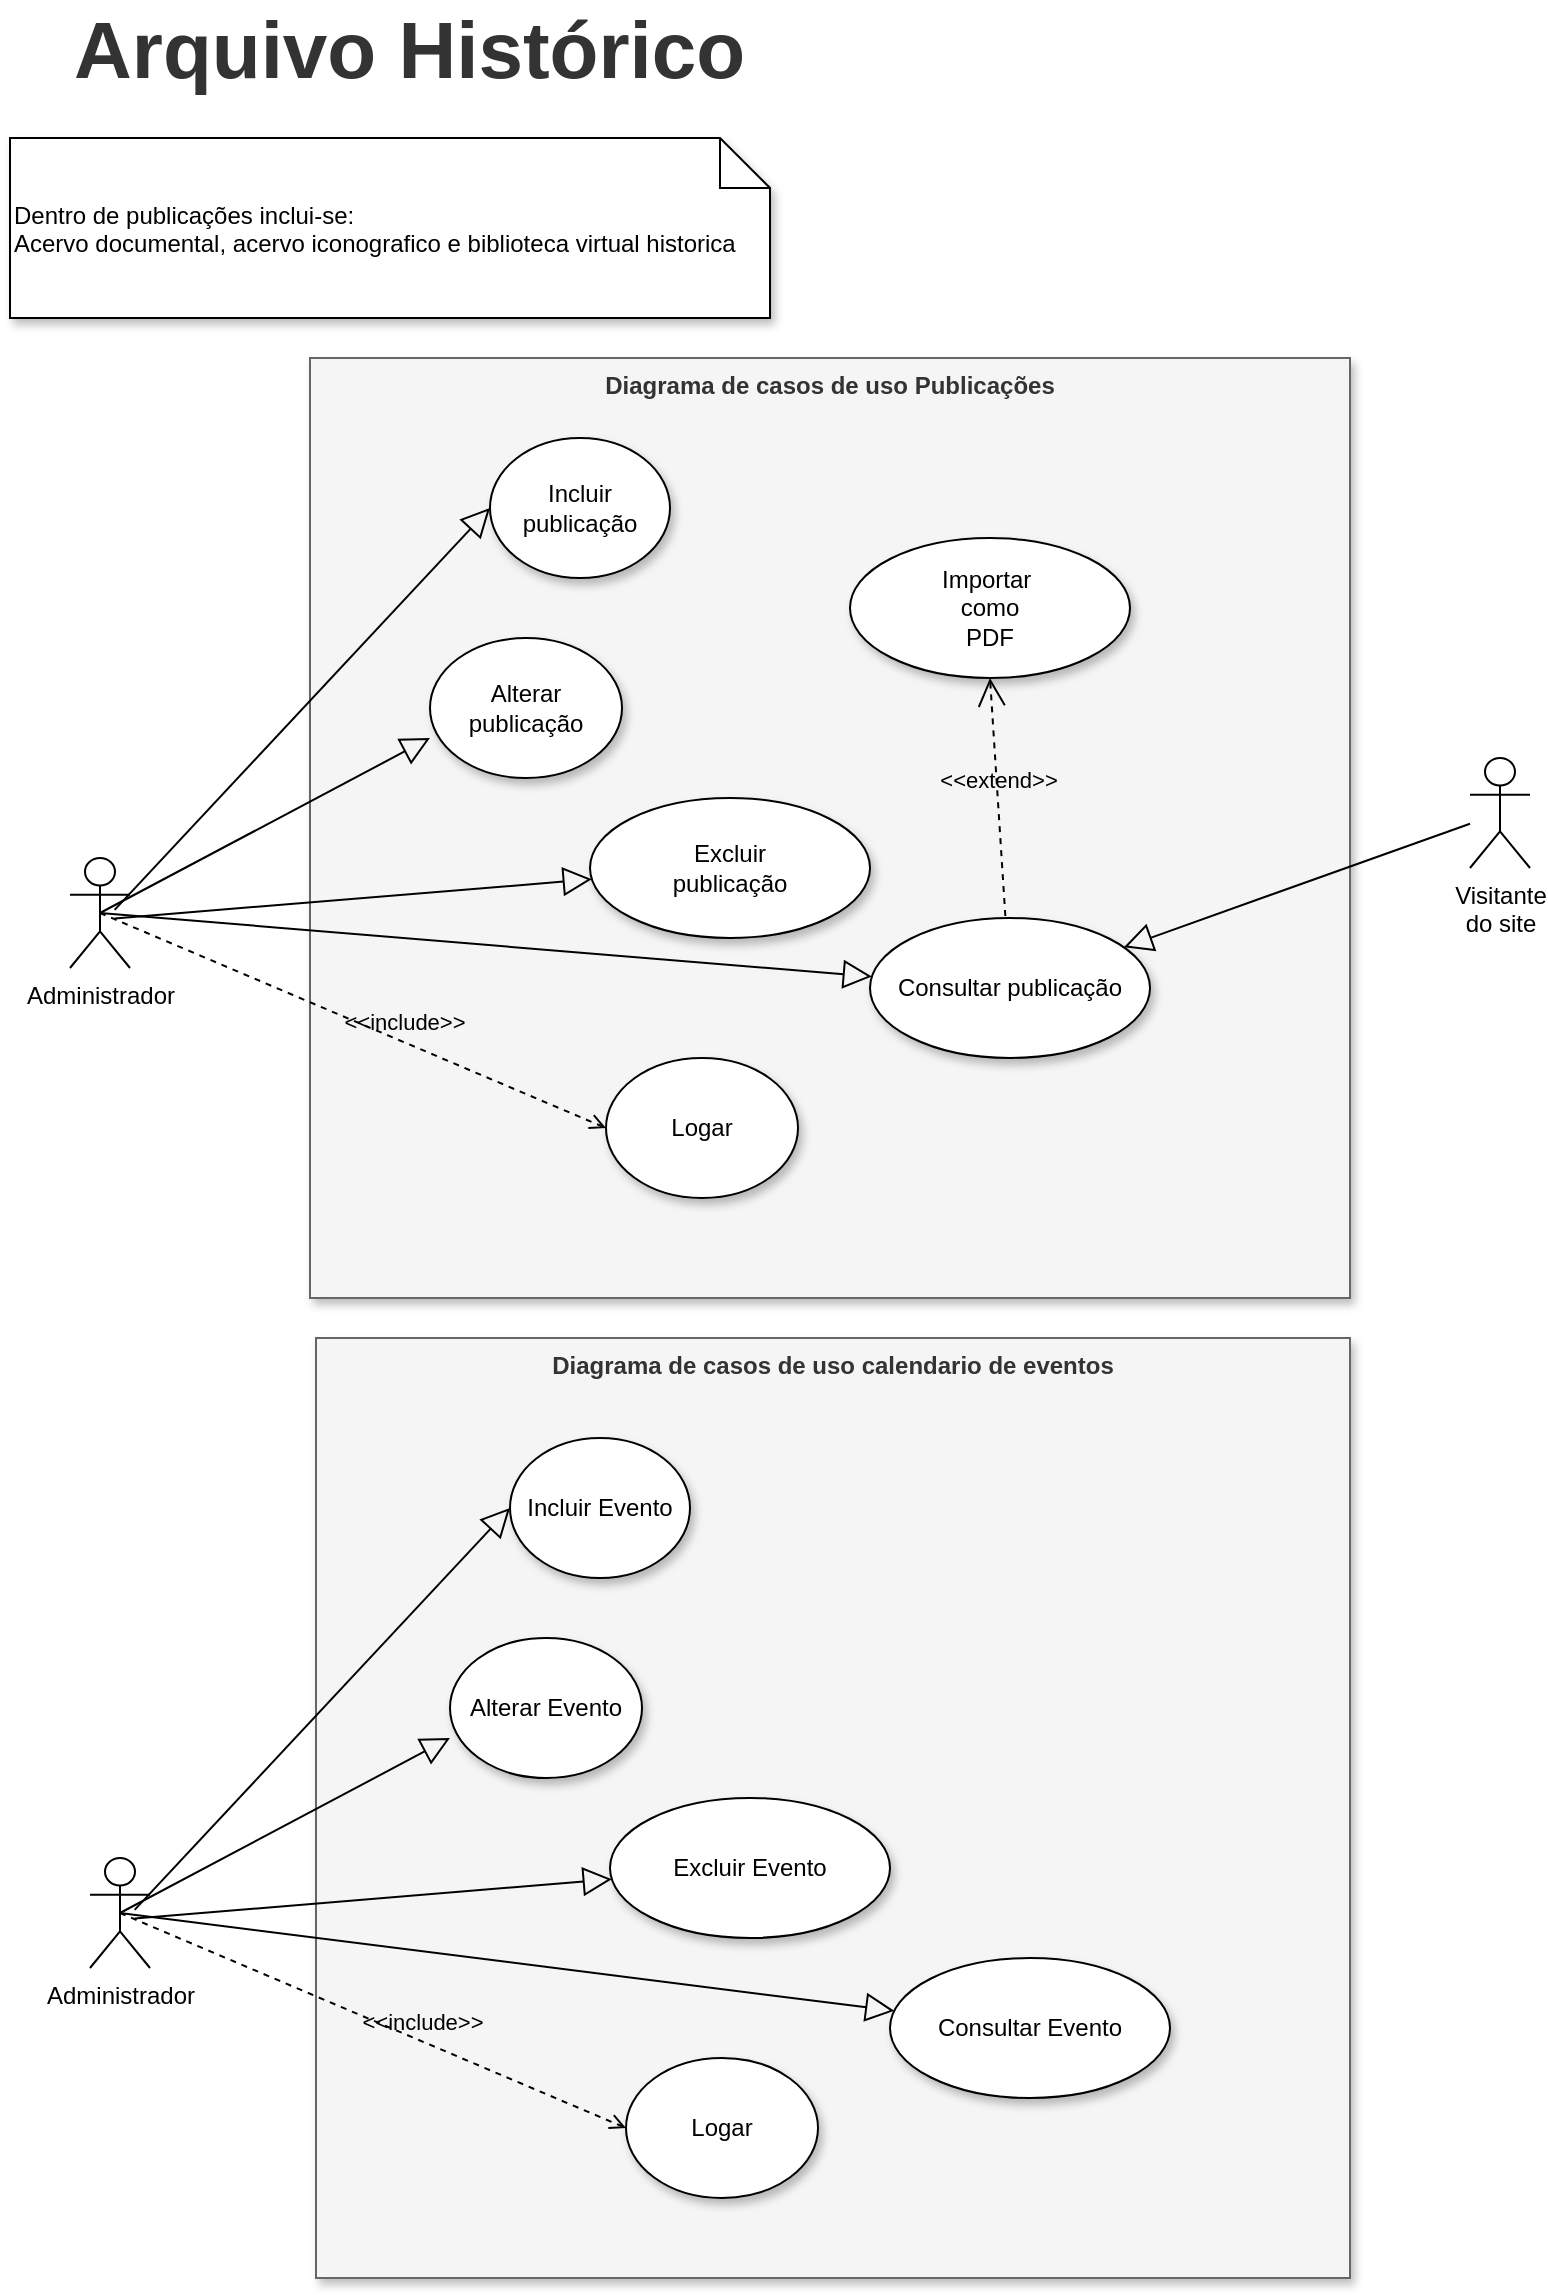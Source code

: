 <mxfile version="21.1.2" type="github">
  <diagram name="Página-1" id="rkHG6nmuOjkpt8-TUzvK">
    <mxGraphModel dx="1588" dy="954" grid="1" gridSize="10" guides="1" tooltips="1" connect="1" arrows="1" fold="1" page="1" pageScale="1" pageWidth="827" pageHeight="1169" math="0" shadow="0">
      <root>
        <mxCell id="0" />
        <mxCell id="1" parent="0" />
        <mxCell id="QimY8xbkl2on-bAjsN7t-3" value="&lt;strong style=&quot;color: rgb(51, 51, 51); font-family: Arial, Helvetica, sans-serif; background-color: rgb(255, 255, 255);&quot;&gt;&lt;font style=&quot;font-size: 40px;&quot;&gt;Arquivo Histórico&lt;/font&gt;&lt;/strong&gt;" style="text;html=1;strokeColor=none;fillColor=none;align=left;verticalAlign=middle;whiteSpace=wrap;rounded=0;fontSize=40;" parent="1" vertex="1">
          <mxGeometry x="40" y="30" width="470" height="30" as="geometry" />
        </mxCell>
        <mxCell id="IfJ1QCMbeDYxTQooLl67-13" value="Diagrama de casos de uso calendario de eventos" style="shape=rect;html=1;verticalAlign=top;fontStyle=1;whiteSpace=wrap;align=center;fillColor=#f5f5f5;fontColor=#333333;strokeColor=#666666;shadow=1;" parent="1" vertex="1">
          <mxGeometry x="163" y="690" width="517" height="470" as="geometry" />
        </mxCell>
        <mxCell id="IfJ1QCMbeDYxTQooLl67-19" value="Incluir Evento" style="ellipse;whiteSpace=wrap;html=1;shadow=1;" parent="1" vertex="1">
          <mxGeometry x="260" y="740" width="90" height="70" as="geometry" />
        </mxCell>
        <mxCell id="IfJ1QCMbeDYxTQooLl67-20" value="Administrador" style="shape=umlActor;html=1;verticalLabelPosition=bottom;verticalAlign=top;align=center;" parent="1" vertex="1">
          <mxGeometry x="50" y="950" width="30" height="55" as="geometry" />
        </mxCell>
        <mxCell id="IfJ1QCMbeDYxTQooLl67-21" value="" style="edgeStyle=none;html=1;endArrow=block;endFill=0;endSize=12;verticalAlign=bottom;rounded=0;entryX=0;entryY=0.5;entryDx=0;entryDy=0;exitX=0.744;exitY=0.472;exitDx=0;exitDy=0;exitPerimeter=0;" parent="1" source="IfJ1QCMbeDYxTQooLl67-20" target="IfJ1QCMbeDYxTQooLl67-19" edge="1">
          <mxGeometry width="160" relative="1" as="geometry">
            <mxPoint x="130" y="855" as="sourcePoint" />
            <mxPoint x="290" y="855" as="targetPoint" />
          </mxGeometry>
        </mxCell>
        <mxCell id="IfJ1QCMbeDYxTQooLl67-22" value="Alterar Evento" style="ellipse;whiteSpace=wrap;html=1;shadow=1;" parent="1" vertex="1">
          <mxGeometry x="230" y="840" width="96" height="70" as="geometry" />
        </mxCell>
        <mxCell id="IfJ1QCMbeDYxTQooLl67-23" value="Excluir Evento" style="ellipse;whiteSpace=wrap;html=1;shadow=1;" parent="1" vertex="1">
          <mxGeometry x="310" y="920" width="140" height="70" as="geometry" />
        </mxCell>
        <mxCell id="IfJ1QCMbeDYxTQooLl67-24" value="" style="edgeStyle=none;html=1;endArrow=block;endFill=0;endSize=12;verticalAlign=bottom;rounded=0;entryX=0;entryY=0.714;entryDx=0;entryDy=0;entryPerimeter=0;exitX=0.5;exitY=0.5;exitDx=0;exitDy=0;exitPerimeter=0;" parent="1" source="IfJ1QCMbeDYxTQooLl67-20" target="IfJ1QCMbeDYxTQooLl67-22" edge="1">
          <mxGeometry width="160" relative="1" as="geometry">
            <mxPoint x="140" y="934.5" as="sourcePoint" />
            <mxPoint x="300" y="934.5" as="targetPoint" />
          </mxGeometry>
        </mxCell>
        <mxCell id="IfJ1QCMbeDYxTQooLl67-25" value="" style="edgeStyle=none;html=1;endArrow=block;endFill=0;endSize=12;verticalAlign=bottom;rounded=0;exitX=0.744;exitY=0.55;exitDx=0;exitDy=0;exitPerimeter=0;" parent="1" source="IfJ1QCMbeDYxTQooLl67-20" target="IfJ1QCMbeDYxTQooLl67-23" edge="1">
          <mxGeometry width="160" relative="1" as="geometry">
            <mxPoint x="150" y="1004.5" as="sourcePoint" />
            <mxPoint x="370" y="965" as="targetPoint" />
          </mxGeometry>
        </mxCell>
        <mxCell id="IfJ1QCMbeDYxTQooLl67-27" value="Consultar Evento" style="ellipse;whiteSpace=wrap;html=1;shadow=1;" parent="1" vertex="1">
          <mxGeometry x="450" y="1000" width="140" height="70" as="geometry" />
        </mxCell>
        <mxCell id="IfJ1QCMbeDYxTQooLl67-28" value="" style="edgeStyle=none;html=1;endArrow=block;endFill=0;endSize=12;verticalAlign=bottom;rounded=0;exitX=0.5;exitY=0.5;exitDx=0;exitDy=0;exitPerimeter=0;" parent="1" source="IfJ1QCMbeDYxTQooLl67-20" target="IfJ1QCMbeDYxTQooLl67-27" edge="1">
          <mxGeometry width="160" relative="1" as="geometry">
            <mxPoint x="90" y="945" as="sourcePoint" />
            <mxPoint x="410" y="960" as="targetPoint" />
          </mxGeometry>
        </mxCell>
        <mxCell id="IfJ1QCMbeDYxTQooLl67-29" value="Logar" style="ellipse;whiteSpace=wrap;html=1;shadow=1;" parent="1" vertex="1">
          <mxGeometry x="318" y="1050" width="96" height="70" as="geometry" />
        </mxCell>
        <mxCell id="IfJ1QCMbeDYxTQooLl67-30" value="&amp;lt;&amp;lt;include&amp;gt;&amp;gt;" style="edgeStyle=none;html=1;endArrow=open;verticalAlign=bottom;dashed=1;labelBackgroundColor=none;rounded=0;exitX=0.5;exitY=0.5;exitDx=0;exitDy=0;exitPerimeter=0;entryX=0;entryY=0.5;entryDx=0;entryDy=0;" parent="1" source="IfJ1QCMbeDYxTQooLl67-20" target="IfJ1QCMbeDYxTQooLl67-29" edge="1">
          <mxGeometry x="0.191" y="2" width="160" relative="1" as="geometry">
            <mxPoint x="140" y="1095" as="sourcePoint" />
            <mxPoint x="300" y="1095" as="targetPoint" />
            <mxPoint y="1" as="offset" />
          </mxGeometry>
        </mxCell>
        <mxCell id="EzIeQGh6oStC6wNubKse-1" value="Diagrama de casos de uso Publicações" style="shape=rect;html=1;verticalAlign=top;fontStyle=1;whiteSpace=wrap;align=center;fillColor=#f5f5f5;fontColor=#333333;strokeColor=#666666;shadow=1;" parent="1" vertex="1">
          <mxGeometry x="160" y="200" width="520" height="470" as="geometry" />
        </mxCell>
        <mxCell id="EzIeQGh6oStC6wNubKse-2" value="Incluir publicação" style="ellipse;whiteSpace=wrap;html=1;shadow=1;" parent="1" vertex="1">
          <mxGeometry x="250" y="240" width="90" height="70" as="geometry" />
        </mxCell>
        <mxCell id="EzIeQGh6oStC6wNubKse-3" value="Administrador" style="shape=umlActor;html=1;verticalLabelPosition=bottom;verticalAlign=top;align=center;" parent="1" vertex="1">
          <mxGeometry x="40" y="450" width="30" height="55" as="geometry" />
        </mxCell>
        <mxCell id="EzIeQGh6oStC6wNubKse-4" value="" style="edgeStyle=none;html=1;endArrow=block;endFill=0;endSize=12;verticalAlign=bottom;rounded=0;entryX=0;entryY=0.5;entryDx=0;entryDy=0;exitX=0.744;exitY=0.472;exitDx=0;exitDy=0;exitPerimeter=0;" parent="1" source="EzIeQGh6oStC6wNubKse-3" target="EzIeQGh6oStC6wNubKse-2" edge="1">
          <mxGeometry width="160" relative="1" as="geometry">
            <mxPoint x="120" y="355" as="sourcePoint" />
            <mxPoint x="280" y="355" as="targetPoint" />
          </mxGeometry>
        </mxCell>
        <mxCell id="EzIeQGh6oStC6wNubKse-5" value="Alterar publicação" style="ellipse;whiteSpace=wrap;html=1;shadow=1;" parent="1" vertex="1">
          <mxGeometry x="220" y="340" width="96" height="70" as="geometry" />
        </mxCell>
        <mxCell id="EzIeQGh6oStC6wNubKse-6" value="Excluir &lt;br&gt;publicação" style="ellipse;whiteSpace=wrap;html=1;shadow=1;" parent="1" vertex="1">
          <mxGeometry x="300" y="420" width="140" height="70" as="geometry" />
        </mxCell>
        <mxCell id="EzIeQGh6oStC6wNubKse-7" value="" style="edgeStyle=none;html=1;endArrow=block;endFill=0;endSize=12;verticalAlign=bottom;rounded=0;entryX=0;entryY=0.714;entryDx=0;entryDy=0;entryPerimeter=0;exitX=0.5;exitY=0.5;exitDx=0;exitDy=0;exitPerimeter=0;" parent="1" source="EzIeQGh6oStC6wNubKse-3" target="EzIeQGh6oStC6wNubKse-5" edge="1">
          <mxGeometry width="160" relative="1" as="geometry">
            <mxPoint x="130" y="434.5" as="sourcePoint" />
            <mxPoint x="290" y="434.5" as="targetPoint" />
          </mxGeometry>
        </mxCell>
        <mxCell id="EzIeQGh6oStC6wNubKse-8" value="" style="edgeStyle=none;html=1;endArrow=block;endFill=0;endSize=12;verticalAlign=bottom;rounded=0;exitX=0.744;exitY=0.55;exitDx=0;exitDy=0;exitPerimeter=0;" parent="1" source="EzIeQGh6oStC6wNubKse-3" target="EzIeQGh6oStC6wNubKse-6" edge="1">
          <mxGeometry width="160" relative="1" as="geometry">
            <mxPoint x="140" y="504.5" as="sourcePoint" />
            <mxPoint x="360" y="465" as="targetPoint" />
          </mxGeometry>
        </mxCell>
        <mxCell id="EzIeQGh6oStC6wNubKse-9" value="Consultar publicação" style="ellipse;whiteSpace=wrap;html=1;shadow=1;" parent="1" vertex="1">
          <mxGeometry x="440" y="480" width="140" height="70" as="geometry" />
        </mxCell>
        <mxCell id="EzIeQGh6oStC6wNubKse-10" value="" style="edgeStyle=none;html=1;endArrow=block;endFill=0;endSize=12;verticalAlign=bottom;rounded=0;exitX=0.5;exitY=0.5;exitDx=0;exitDy=0;exitPerimeter=0;" parent="1" source="EzIeQGh6oStC6wNubKse-3" target="EzIeQGh6oStC6wNubKse-9" edge="1">
          <mxGeometry width="160" relative="1" as="geometry">
            <mxPoint x="80" y="445" as="sourcePoint" />
            <mxPoint x="400" y="460" as="targetPoint" />
          </mxGeometry>
        </mxCell>
        <mxCell id="EzIeQGh6oStC6wNubKse-11" value="Logar" style="ellipse;whiteSpace=wrap;html=1;shadow=1;" parent="1" vertex="1">
          <mxGeometry x="308" y="550" width="96" height="70" as="geometry" />
        </mxCell>
        <mxCell id="EzIeQGh6oStC6wNubKse-12" value="&amp;lt;&amp;lt;include&amp;gt;&amp;gt;" style="edgeStyle=none;html=1;endArrow=open;verticalAlign=bottom;dashed=1;labelBackgroundColor=none;rounded=0;exitX=0.5;exitY=0.5;exitDx=0;exitDy=0;exitPerimeter=0;entryX=0;entryY=0.5;entryDx=0;entryDy=0;" parent="1" source="EzIeQGh6oStC6wNubKse-3" target="EzIeQGh6oStC6wNubKse-11" edge="1">
          <mxGeometry x="0.196" y="1" width="160" relative="1" as="geometry">
            <mxPoint x="130" y="595" as="sourcePoint" />
            <mxPoint x="290" y="595" as="targetPoint" />
            <mxPoint as="offset" />
          </mxGeometry>
        </mxCell>
        <mxCell id="EzIeQGh6oStC6wNubKse-13" value="Importar&amp;nbsp;&lt;br&gt;como &lt;br&gt;PDF" style="ellipse;whiteSpace=wrap;html=1;shadow=1;" parent="1" vertex="1">
          <mxGeometry x="430" y="290" width="140" height="70" as="geometry" />
        </mxCell>
        <mxCell id="EzIeQGh6oStC6wNubKse-15" value="&amp;lt;&amp;lt;extend&amp;gt;&amp;gt;" style="edgeStyle=none;html=1;startArrow=open;endArrow=none;startSize=12;verticalAlign=bottom;dashed=1;labelBackgroundColor=none;rounded=0;exitX=0.5;exitY=1;exitDx=0;exitDy=0;" parent="1" source="EzIeQGh6oStC6wNubKse-13" target="EzIeQGh6oStC6wNubKse-9" edge="1">
          <mxGeometry width="160" relative="1" as="geometry">
            <mxPoint x="414" y="400" as="sourcePoint" />
            <mxPoint x="574" y="400" as="targetPoint" />
          </mxGeometry>
        </mxCell>
        <mxCell id="EzIeQGh6oStC6wNubKse-16" value="Visitante &lt;br&gt;do site" style="shape=umlActor;html=1;verticalLabelPosition=bottom;verticalAlign=top;align=center;" parent="1" vertex="1">
          <mxGeometry x="740" y="400" width="30" height="55" as="geometry" />
        </mxCell>
        <mxCell id="EzIeQGh6oStC6wNubKse-17" value="" style="edgeStyle=none;html=1;endArrow=block;endFill=0;endSize=12;verticalAlign=bottom;rounded=0;" parent="1" source="EzIeQGh6oStC6wNubKse-16" target="EzIeQGh6oStC6wNubKse-9" edge="1">
          <mxGeometry width="160" relative="1" as="geometry">
            <mxPoint x="450" y="480" as="sourcePoint" />
            <mxPoint x="610" y="480" as="targetPoint" />
          </mxGeometry>
        </mxCell>
        <mxCell id="fEVfWD3LFcPTaNWm6_eC-1" value="Dentro de publicações inclui-se:&lt;br&gt;Acervo documental, acervo iconografico e biblioteca virtual historica&amp;nbsp;&lt;br&gt;" style="shape=note2;boundedLbl=1;whiteSpace=wrap;html=1;size=25;verticalAlign=top;align=left;shadow=1;" vertex="1" parent="1">
          <mxGeometry x="10" y="90" width="380" height="90" as="geometry" />
        </mxCell>
        <mxCell id="fEVfWD3LFcPTaNWm6_eC-3" style="edgeStyle=orthogonalEdgeStyle;rounded=0;orthogonalLoop=1;jettySize=auto;html=1;exitX=0.5;exitY=1;exitDx=0;exitDy=0;align=left;" edge="1" parent="1" source="QimY8xbkl2on-bAjsN7t-3">
          <mxGeometry relative="1" as="geometry">
            <mxPoint x="275" y="60" as="targetPoint" />
          </mxGeometry>
        </mxCell>
      </root>
    </mxGraphModel>
  </diagram>
</mxfile>
